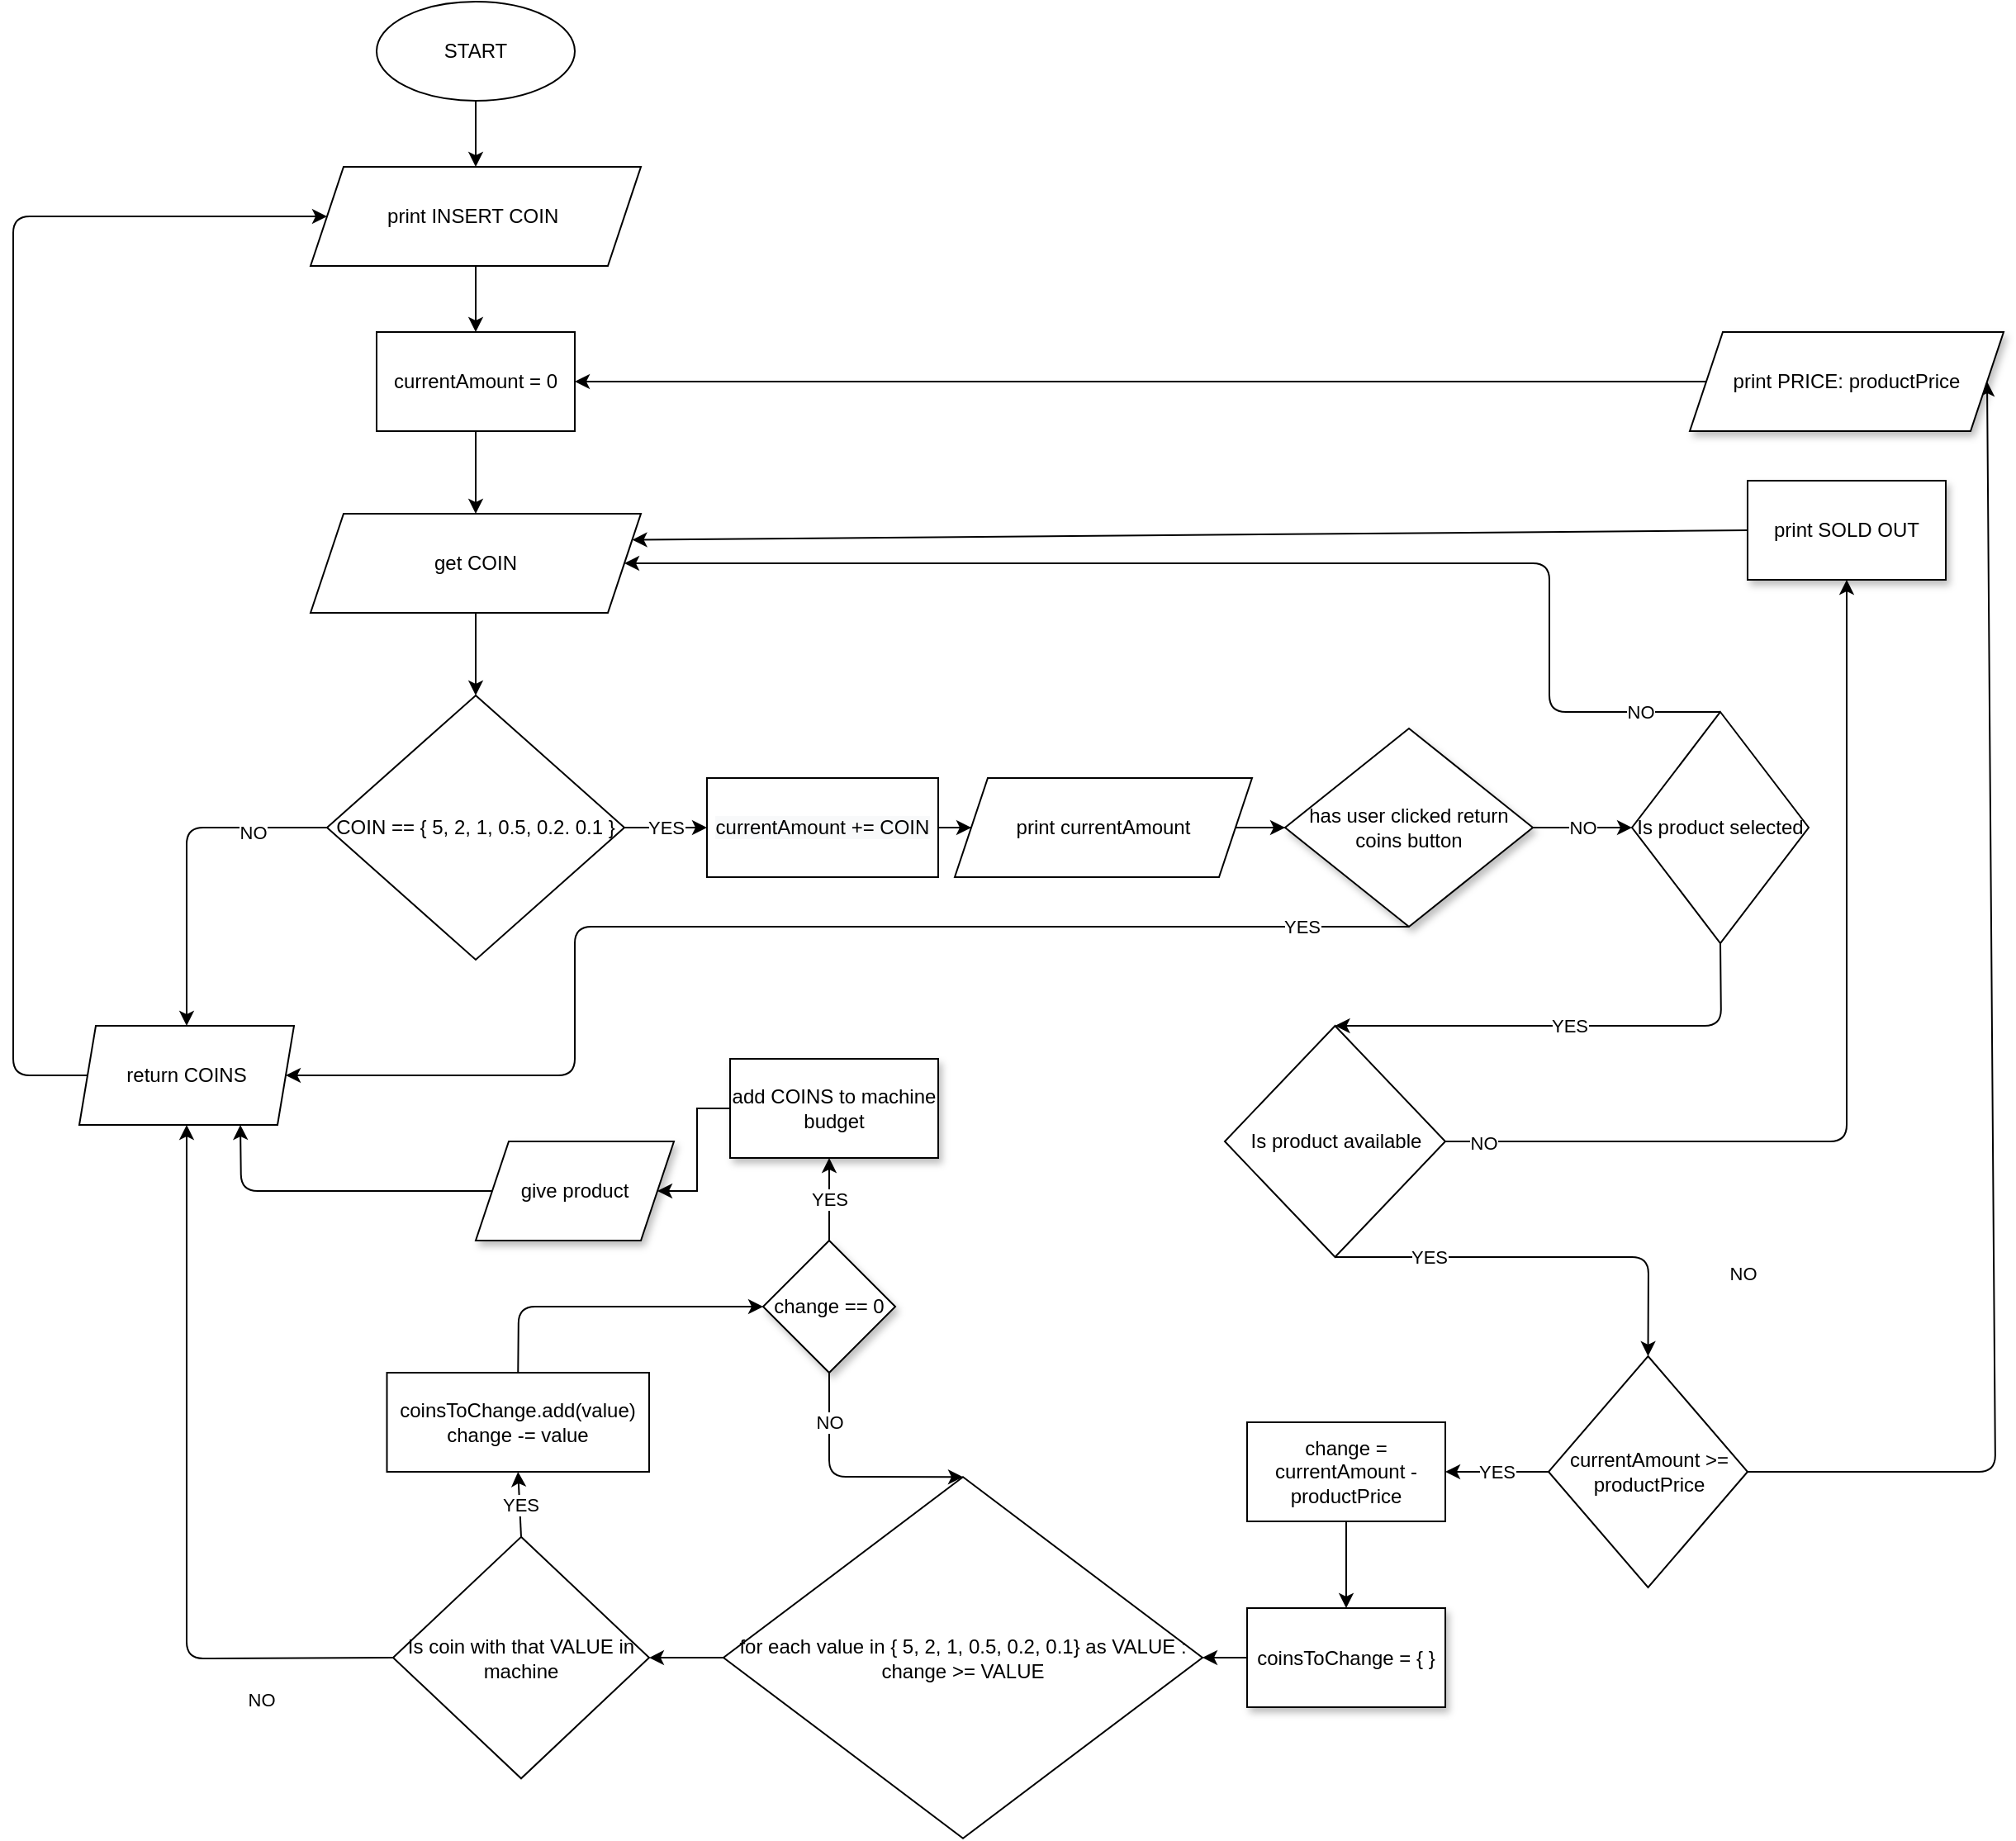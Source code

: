 <mxfile version="13.6.2" type="github">
  <diagram id="C5RBs43oDa-KdzZeNtuy" name="Page-1">
    <mxGraphModel dx="2019" dy="582" grid="1" gridSize="10" guides="1" tooltips="1" connect="1" arrows="1" fold="1" page="1" pageScale="1" pageWidth="827" pageHeight="1169" math="0" shadow="0">
      <root>
        <mxCell id="WIyWlLk6GJQsqaUBKTNV-0" />
        <mxCell id="WIyWlLk6GJQsqaUBKTNV-1" parent="WIyWlLk6GJQsqaUBKTNV-0" />
        <mxCell id="r75jW0JB1b5-8rUYqXUx-0" value="START" style="ellipse;whiteSpace=wrap;html=1;" vertex="1" parent="WIyWlLk6GJQsqaUBKTNV-1">
          <mxGeometry x="190" y="10" width="120" height="60" as="geometry" />
        </mxCell>
        <mxCell id="r75jW0JB1b5-8rUYqXUx-1" value="" style="endArrow=classic;html=1;exitX=0.5;exitY=1;exitDx=0;exitDy=0;entryX=0.5;entryY=0;entryDx=0;entryDy=0;" edge="1" parent="WIyWlLk6GJQsqaUBKTNV-1" source="r75jW0JB1b5-8rUYqXUx-0" target="r75jW0JB1b5-8rUYqXUx-2">
          <mxGeometry width="50" height="50" relative="1" as="geometry">
            <mxPoint x="230" y="150" as="sourcePoint" />
            <mxPoint x="220" y="140" as="targetPoint" />
          </mxGeometry>
        </mxCell>
        <mxCell id="r75jW0JB1b5-8rUYqXUx-2" value="print INSERT COIN&amp;nbsp;" style="shape=parallelogram;perimeter=parallelogramPerimeter;whiteSpace=wrap;html=1;fixedSize=1;" vertex="1" parent="WIyWlLk6GJQsqaUBKTNV-1">
          <mxGeometry x="150" y="110" width="200" height="60" as="geometry" />
        </mxCell>
        <mxCell id="r75jW0JB1b5-8rUYqXUx-3" value="get COIN" style="shape=parallelogram;perimeter=parallelogramPerimeter;whiteSpace=wrap;html=1;fixedSize=1;" vertex="1" parent="WIyWlLk6GJQsqaUBKTNV-1">
          <mxGeometry x="150" y="320" width="200" height="60" as="geometry" />
        </mxCell>
        <mxCell id="r75jW0JB1b5-8rUYqXUx-4" value="" style="endArrow=classic;html=1;exitX=0.5;exitY=1;exitDx=0;exitDy=0;entryX=0.5;entryY=0;entryDx=0;entryDy=0;" edge="1" parent="WIyWlLk6GJQsqaUBKTNV-1" source="r75jW0JB1b5-8rUYqXUx-2" target="r75jW0JB1b5-8rUYqXUx-23">
          <mxGeometry width="50" height="50" relative="1" as="geometry">
            <mxPoint x="240" y="200" as="sourcePoint" />
            <mxPoint x="260" y="230" as="targetPoint" />
          </mxGeometry>
        </mxCell>
        <mxCell id="r75jW0JB1b5-8rUYqXUx-5" value="COIN == { 5, 2, 1, 0.5, 0.2. 0.1 }" style="rhombus;whiteSpace=wrap;html=1;" vertex="1" parent="WIyWlLk6GJQsqaUBKTNV-1">
          <mxGeometry x="160" y="430" width="180" height="160" as="geometry" />
        </mxCell>
        <mxCell id="r75jW0JB1b5-8rUYqXUx-7" value="" style="endArrow=classic;html=1;exitX=0.5;exitY=1;exitDx=0;exitDy=0;entryX=0.5;entryY=0;entryDx=0;entryDy=0;" edge="1" parent="WIyWlLk6GJQsqaUBKTNV-1" source="r75jW0JB1b5-8rUYqXUx-3" target="r75jW0JB1b5-8rUYqXUx-5">
          <mxGeometry width="50" height="50" relative="1" as="geometry">
            <mxPoint x="380" y="440" as="sourcePoint" />
            <mxPoint x="430" y="390" as="targetPoint" />
          </mxGeometry>
        </mxCell>
        <mxCell id="r75jW0JB1b5-8rUYqXUx-10" value="" style="endArrow=classic;html=1;entryX=0;entryY=0.5;entryDx=0;entryDy=0;exitX=1;exitY=0.5;exitDx=0;exitDy=0;" edge="1" parent="WIyWlLk6GJQsqaUBKTNV-1" source="r75jW0JB1b5-8rUYqXUx-5" target="r75jW0JB1b5-8rUYqXUx-26">
          <mxGeometry relative="1" as="geometry">
            <mxPoint x="360" y="510" as="sourcePoint" />
            <mxPoint x="460" y="510" as="targetPoint" />
            <Array as="points" />
          </mxGeometry>
        </mxCell>
        <mxCell id="r75jW0JB1b5-8rUYqXUx-11" value="YES" style="edgeLabel;resizable=0;html=1;align=center;verticalAlign=middle;" connectable="0" vertex="1" parent="r75jW0JB1b5-8rUYqXUx-10">
          <mxGeometry relative="1" as="geometry" />
        </mxCell>
        <mxCell id="r75jW0JB1b5-8rUYqXUx-20" value="" style="endArrow=classic;html=1;entryX=0.5;entryY=0;entryDx=0;entryDy=0;" edge="1" parent="WIyWlLk6GJQsqaUBKTNV-1" target="r75jW0JB1b5-8rUYqXUx-22">
          <mxGeometry relative="1" as="geometry">
            <mxPoint x="160" y="510" as="sourcePoint" />
            <mxPoint x="80" y="720" as="targetPoint" />
            <Array as="points">
              <mxPoint x="75" y="510" />
              <mxPoint x="75" y="530" />
            </Array>
          </mxGeometry>
        </mxCell>
        <mxCell id="r75jW0JB1b5-8rUYqXUx-21" value="NO" style="edgeLabel;resizable=0;html=1;align=center;verticalAlign=middle;" connectable="0" vertex="1" parent="r75jW0JB1b5-8rUYqXUx-20">
          <mxGeometry relative="1" as="geometry">
            <mxPoint x="40" y="-15" as="offset" />
          </mxGeometry>
        </mxCell>
        <mxCell id="r75jW0JB1b5-8rUYqXUx-22" value="return COINS" style="shape=parallelogram;perimeter=parallelogramPerimeter;whiteSpace=wrap;html=1;fixedSize=1;size=10;" vertex="1" parent="WIyWlLk6GJQsqaUBKTNV-1">
          <mxGeometry x="10" y="630" width="130" height="60" as="geometry" />
        </mxCell>
        <mxCell id="r75jW0JB1b5-8rUYqXUx-25" value="" style="edgeStyle=orthogonalEdgeStyle;rounded=0;orthogonalLoop=1;jettySize=auto;html=1;" edge="1" parent="WIyWlLk6GJQsqaUBKTNV-1" source="r75jW0JB1b5-8rUYqXUx-23" target="r75jW0JB1b5-8rUYqXUx-3">
          <mxGeometry relative="1" as="geometry" />
        </mxCell>
        <mxCell id="r75jW0JB1b5-8rUYqXUx-23" value="currentAmount = 0" style="rounded=0;whiteSpace=wrap;html=1;" vertex="1" parent="WIyWlLk6GJQsqaUBKTNV-1">
          <mxGeometry x="190" y="210" width="120" height="60" as="geometry" />
        </mxCell>
        <mxCell id="r75jW0JB1b5-8rUYqXUx-28" value="" style="edgeStyle=orthogonalEdgeStyle;rounded=0;orthogonalLoop=1;jettySize=auto;html=1;" edge="1" parent="WIyWlLk6GJQsqaUBKTNV-1" source="r75jW0JB1b5-8rUYqXUx-26" target="r75jW0JB1b5-8rUYqXUx-27">
          <mxGeometry relative="1" as="geometry" />
        </mxCell>
        <mxCell id="r75jW0JB1b5-8rUYqXUx-26" value="&lt;span style=&quot;color: rgb(0 , 0 , 0) ; font-family: &amp;#34;helvetica&amp;#34; ; font-size: 12px ; font-style: normal ; font-weight: 400 ; letter-spacing: normal ; text-align: center ; text-indent: 0px ; text-transform: none ; word-spacing: 0px ; background-color: rgb(248 , 249 , 250) ; display: inline ; float: none&quot;&gt;currentAmount += COIN&lt;/span&gt;" style="rounded=0;whiteSpace=wrap;html=1;" vertex="1" parent="WIyWlLk6GJQsqaUBKTNV-1">
          <mxGeometry x="390" y="480" width="140" height="60" as="geometry" />
        </mxCell>
        <mxCell id="r75jW0JB1b5-8rUYqXUx-57" value="" style="edgeStyle=orthogonalEdgeStyle;rounded=0;orthogonalLoop=1;jettySize=auto;html=1;" edge="1" parent="WIyWlLk6GJQsqaUBKTNV-1" source="r75jW0JB1b5-8rUYqXUx-27" target="r75jW0JB1b5-8rUYqXUx-52">
          <mxGeometry relative="1" as="geometry" />
        </mxCell>
        <mxCell id="r75jW0JB1b5-8rUYqXUx-27" value="print currentAmount" style="shape=parallelogram;perimeter=parallelogramPerimeter;whiteSpace=wrap;html=1;fixedSize=1;rounded=0;" vertex="1" parent="WIyWlLk6GJQsqaUBKTNV-1">
          <mxGeometry x="540" y="480" width="180" height="60" as="geometry" />
        </mxCell>
        <mxCell id="r75jW0JB1b5-8rUYqXUx-30" value="Is product selected" style="rhombus;whiteSpace=wrap;html=1;rounded=0;" vertex="1" parent="WIyWlLk6GJQsqaUBKTNV-1">
          <mxGeometry x="950" y="440" width="107" height="140" as="geometry" />
        </mxCell>
        <mxCell id="r75jW0JB1b5-8rUYqXUx-34" value="" style="endArrow=classic;html=1;entryX=1;entryY=0.5;entryDx=0;entryDy=0;exitX=0.5;exitY=0;exitDx=0;exitDy=0;" edge="1" parent="WIyWlLk6GJQsqaUBKTNV-1" source="r75jW0JB1b5-8rUYqXUx-30" target="r75jW0JB1b5-8rUYqXUx-3">
          <mxGeometry relative="1" as="geometry">
            <mxPoint x="770" y="400" as="sourcePoint" />
            <mxPoint x="630" y="400" as="targetPoint" />
            <Array as="points">
              <mxPoint x="900" y="440" />
              <mxPoint x="900" y="350" />
            </Array>
          </mxGeometry>
        </mxCell>
        <mxCell id="r75jW0JB1b5-8rUYqXUx-35" value="NO" style="edgeLabel;resizable=0;html=1;align=center;verticalAlign=middle;" connectable="0" vertex="1" parent="r75jW0JB1b5-8rUYqXUx-34">
          <mxGeometry relative="1" as="geometry">
            <mxPoint x="238.5" y="90" as="offset" />
          </mxGeometry>
        </mxCell>
        <mxCell id="r75jW0JB1b5-8rUYqXUx-38" value="currentAmount &amp;gt;= productPrice" style="rhombus;whiteSpace=wrap;html=1;" vertex="1" parent="WIyWlLk6GJQsqaUBKTNV-1">
          <mxGeometry x="899.5" y="830" width="120.5" height="140" as="geometry" />
        </mxCell>
        <mxCell id="r75jW0JB1b5-8rUYqXUx-40" value="" style="endArrow=classic;html=1;exitX=1;exitY=0.5;exitDx=0;exitDy=0;entryX=1;entryY=0.5;entryDx=0;entryDy=0;" edge="1" parent="WIyWlLk6GJQsqaUBKTNV-1" source="r75jW0JB1b5-8rUYqXUx-38" target="r75jW0JB1b5-8rUYqXUx-42">
          <mxGeometry relative="1" as="geometry">
            <mxPoint x="980" y="690" as="sourcePoint" />
            <mxPoint x="930" y="280" as="targetPoint" />
            <Array as="points">
              <mxPoint x="1170" y="900" />
            </Array>
          </mxGeometry>
        </mxCell>
        <mxCell id="r75jW0JB1b5-8rUYqXUx-41" value="NO" style="edgeLabel;resizable=0;html=1;align=center;verticalAlign=middle;" connectable="0" vertex="1" parent="r75jW0JB1b5-8rUYqXUx-40">
          <mxGeometry relative="1" as="geometry">
            <mxPoint x="-151.5" y="134.99" as="offset" />
          </mxGeometry>
        </mxCell>
        <mxCell id="r75jW0JB1b5-8rUYqXUx-42" value="print PRICE: productPrice" style="shape=parallelogram;perimeter=parallelogramPerimeter;whiteSpace=wrap;html=1;fixedSize=1;shadow=1;" vertex="1" parent="WIyWlLk6GJQsqaUBKTNV-1">
          <mxGeometry x="985" y="210" width="190" height="60" as="geometry" />
        </mxCell>
        <mxCell id="r75jW0JB1b5-8rUYqXUx-44" value="" style="endArrow=classic;html=1;exitX=0;exitY=0.5;exitDx=0;exitDy=0;entryX=0;entryY=0.5;entryDx=0;entryDy=0;" edge="1" parent="WIyWlLk6GJQsqaUBKTNV-1" source="r75jW0JB1b5-8rUYqXUx-22" target="r75jW0JB1b5-8rUYqXUx-2">
          <mxGeometry width="50" height="50" relative="1" as="geometry">
            <mxPoint x="20" y="480" as="sourcePoint" />
            <mxPoint x="70" y="430" as="targetPoint" />
            <Array as="points">
              <mxPoint x="-30" y="660" />
              <mxPoint x="-30" y="140" />
            </Array>
          </mxGeometry>
        </mxCell>
        <mxCell id="r75jW0JB1b5-8rUYqXUx-45" value="" style="endArrow=classic;html=1;exitX=0;exitY=0.5;exitDx=0;exitDy=0;" edge="1" parent="WIyWlLk6GJQsqaUBKTNV-1" source="r75jW0JB1b5-8rUYqXUx-38" target="r75jW0JB1b5-8rUYqXUx-49">
          <mxGeometry relative="1" as="geometry">
            <mxPoint x="600" y="902" as="sourcePoint" />
            <mxPoint x="680" y="902.5" as="targetPoint" />
          </mxGeometry>
        </mxCell>
        <mxCell id="r75jW0JB1b5-8rUYqXUx-46" value="YES" style="edgeLabel;resizable=0;html=1;align=center;verticalAlign=middle;" connectable="0" vertex="1" parent="r75jW0JB1b5-8rUYqXUx-45">
          <mxGeometry relative="1" as="geometry" />
        </mxCell>
        <mxCell id="r75jW0JB1b5-8rUYqXUx-67" value="" style="edgeStyle=orthogonalEdgeStyle;rounded=0;orthogonalLoop=1;jettySize=auto;html=1;" edge="1" parent="WIyWlLk6GJQsqaUBKTNV-1" source="r75jW0JB1b5-8rUYqXUx-49" target="r75jW0JB1b5-8rUYqXUx-66">
          <mxGeometry relative="1" as="geometry" />
        </mxCell>
        <mxCell id="r75jW0JB1b5-8rUYqXUx-49" value="change = currentAmount - productPrice" style="rounded=0;whiteSpace=wrap;html=1;" vertex="1" parent="WIyWlLk6GJQsqaUBKTNV-1">
          <mxGeometry x="717" y="870" width="120" height="60" as="geometry" />
        </mxCell>
        <mxCell id="r75jW0JB1b5-8rUYqXUx-93" value="" style="edgeStyle=orthogonalEdgeStyle;rounded=0;orthogonalLoop=1;jettySize=auto;html=1;" edge="1" parent="WIyWlLk6GJQsqaUBKTNV-1" source="r75jW0JB1b5-8rUYqXUx-50" target="r75jW0JB1b5-8rUYqXUx-92">
          <mxGeometry relative="1" as="geometry" />
        </mxCell>
        <mxCell id="r75jW0JB1b5-8rUYqXUx-50" value="for each value in { 5, 2, 1, 0.5, 0.2, 0.1} as VALUE :&lt;br&gt;change &amp;gt;= VALUE" style="rhombus;whiteSpace=wrap;html=1;rounded=0;" vertex="1" parent="WIyWlLk6GJQsqaUBKTNV-1">
          <mxGeometry x="400" y="903.13" width="290" height="218.75" as="geometry" />
        </mxCell>
        <mxCell id="r75jW0JB1b5-8rUYqXUx-52" value="has user clicked return coins button" style="rhombus;whiteSpace=wrap;html=1;shadow=1;" vertex="1" parent="WIyWlLk6GJQsqaUBKTNV-1">
          <mxGeometry x="740" y="450" width="150" height="120" as="geometry" />
        </mxCell>
        <mxCell id="r75jW0JB1b5-8rUYqXUx-54" value="" style="endArrow=classic;html=1;entryX=0;entryY=0.5;entryDx=0;entryDy=0;exitX=1;exitY=0.5;exitDx=0;exitDy=0;" edge="1" parent="WIyWlLk6GJQsqaUBKTNV-1" source="r75jW0JB1b5-8rUYqXUx-52" target="r75jW0JB1b5-8rUYqXUx-30">
          <mxGeometry relative="1" as="geometry">
            <mxPoint x="390" y="550" as="sourcePoint" />
            <mxPoint x="550" y="550" as="targetPoint" />
          </mxGeometry>
        </mxCell>
        <mxCell id="r75jW0JB1b5-8rUYqXUx-55" value="NO" style="edgeLabel;resizable=0;html=1;align=center;verticalAlign=middle;" connectable="0" vertex="1" parent="r75jW0JB1b5-8rUYqXUx-54">
          <mxGeometry relative="1" as="geometry" />
        </mxCell>
        <mxCell id="r75jW0JB1b5-8rUYqXUx-58" value="" style="endArrow=classic;html=1;entryX=1;entryY=0.5;entryDx=0;entryDy=0;exitX=0.5;exitY=1;exitDx=0;exitDy=0;" edge="1" parent="WIyWlLk6GJQsqaUBKTNV-1" source="r75jW0JB1b5-8rUYqXUx-52" target="r75jW0JB1b5-8rUYqXUx-22">
          <mxGeometry relative="1" as="geometry">
            <mxPoint x="390" y="550" as="sourcePoint" />
            <mxPoint x="550" y="550" as="targetPoint" />
            <Array as="points">
              <mxPoint x="310" y="570" />
              <mxPoint x="310" y="660" />
            </Array>
          </mxGeometry>
        </mxCell>
        <mxCell id="r75jW0JB1b5-8rUYqXUx-59" value="YES" style="edgeLabel;resizable=0;html=1;align=center;verticalAlign=middle;" connectable="0" vertex="1" parent="r75jW0JB1b5-8rUYqXUx-58">
          <mxGeometry relative="1" as="geometry">
            <mxPoint x="320" as="offset" />
          </mxGeometry>
        </mxCell>
        <mxCell id="r75jW0JB1b5-8rUYqXUx-61" value="coinsToChange.add(value)&lt;br&gt;change -= value" style="whiteSpace=wrap;html=1;rounded=0;" vertex="1" parent="WIyWlLk6GJQsqaUBKTNV-1">
          <mxGeometry x="196.25" y="840" width="158.75" height="60" as="geometry" />
        </mxCell>
        <mxCell id="r75jW0JB1b5-8rUYqXUx-63" value="" style="endArrow=classic;html=1;entryX=0.5;entryY=1;entryDx=0;entryDy=0;exitX=0.5;exitY=0;exitDx=0;exitDy=0;" edge="1" parent="WIyWlLk6GJQsqaUBKTNV-1" source="r75jW0JB1b5-8rUYqXUx-92" target="r75jW0JB1b5-8rUYqXUx-61">
          <mxGeometry relative="1" as="geometry">
            <mxPoint x="100" y="830" as="sourcePoint" />
            <mxPoint x="171.25" y="742.5" as="targetPoint" />
          </mxGeometry>
        </mxCell>
        <mxCell id="r75jW0JB1b5-8rUYqXUx-64" value="YES" style="edgeLabel;resizable=0;html=1;align=center;verticalAlign=middle;" connectable="0" vertex="1" parent="r75jW0JB1b5-8rUYqXUx-63">
          <mxGeometry relative="1" as="geometry" />
        </mxCell>
        <mxCell id="r75jW0JB1b5-8rUYqXUx-68" value="" style="edgeStyle=orthogonalEdgeStyle;rounded=0;orthogonalLoop=1;jettySize=auto;html=1;" edge="1" parent="WIyWlLk6GJQsqaUBKTNV-1" source="r75jW0JB1b5-8rUYqXUx-66" target="r75jW0JB1b5-8rUYqXUx-50">
          <mxGeometry relative="1" as="geometry" />
        </mxCell>
        <mxCell id="r75jW0JB1b5-8rUYqXUx-66" value="coinsToChange = { }" style="rounded=0;whiteSpace=wrap;html=1;shadow=1;" vertex="1" parent="WIyWlLk6GJQsqaUBKTNV-1">
          <mxGeometry x="717" y="982.5" width="120" height="60" as="geometry" />
        </mxCell>
        <mxCell id="r75jW0JB1b5-8rUYqXUx-71" value="Is product available" style="rhombus;whiteSpace=wrap;html=1;rounded=0;" vertex="1" parent="WIyWlLk6GJQsqaUBKTNV-1">
          <mxGeometry x="703.5" y="630" width="133.5" height="140" as="geometry" />
        </mxCell>
        <mxCell id="r75jW0JB1b5-8rUYqXUx-73" value="" style="endArrow=classic;html=1;entryX=0.5;entryY=0;entryDx=0;entryDy=0;exitX=0.5;exitY=1;exitDx=0;exitDy=0;" edge="1" parent="WIyWlLk6GJQsqaUBKTNV-1" source="r75jW0JB1b5-8rUYqXUx-30" target="r75jW0JB1b5-8rUYqXUx-71">
          <mxGeometry relative="1" as="geometry">
            <mxPoint x="740" y="620" as="sourcePoint" />
            <mxPoint x="900" y="620" as="targetPoint" />
            <Array as="points">
              <mxPoint x="1004" y="630" />
            </Array>
          </mxGeometry>
        </mxCell>
        <mxCell id="r75jW0JB1b5-8rUYqXUx-74" value="YES" style="edgeLabel;resizable=0;html=1;align=center;verticalAlign=middle;" connectable="0" vertex="1" parent="r75jW0JB1b5-8rUYqXUx-73">
          <mxGeometry relative="1" as="geometry" />
        </mxCell>
        <mxCell id="r75jW0JB1b5-8rUYqXUx-80" value="print SOLD OUT" style="rounded=0;whiteSpace=wrap;html=1;shadow=1;" vertex="1" parent="WIyWlLk6GJQsqaUBKTNV-1">
          <mxGeometry x="1020" y="300" width="120" height="60" as="geometry" />
        </mxCell>
        <mxCell id="r75jW0JB1b5-8rUYqXUx-82" value="" style="endArrow=classic;html=1;entryX=0.5;entryY=1;entryDx=0;entryDy=0;exitX=1;exitY=0.5;exitDx=0;exitDy=0;" edge="1" parent="WIyWlLk6GJQsqaUBKTNV-1" source="r75jW0JB1b5-8rUYqXUx-71" target="r75jW0JB1b5-8rUYqXUx-80">
          <mxGeometry relative="1" as="geometry">
            <mxPoint x="740" y="600" as="sourcePoint" />
            <mxPoint x="900" y="600" as="targetPoint" />
            <Array as="points">
              <mxPoint x="1080" y="700" />
            </Array>
          </mxGeometry>
        </mxCell>
        <mxCell id="r75jW0JB1b5-8rUYqXUx-83" value="NO" style="edgeLabel;resizable=0;html=1;align=center;verticalAlign=middle;" connectable="0" vertex="1" parent="r75jW0JB1b5-8rUYqXUx-82">
          <mxGeometry relative="1" as="geometry">
            <mxPoint x="-220" y="49" as="offset" />
          </mxGeometry>
        </mxCell>
        <mxCell id="r75jW0JB1b5-8rUYqXUx-87" value="" style="endArrow=classic;html=1;entryX=1;entryY=0.25;entryDx=0;entryDy=0;exitX=0;exitY=0.5;exitDx=0;exitDy=0;" edge="1" parent="WIyWlLk6GJQsqaUBKTNV-1" source="r75jW0JB1b5-8rUYqXUx-80" target="r75jW0JB1b5-8rUYqXUx-3">
          <mxGeometry width="50" height="50" relative="1" as="geometry">
            <mxPoint x="790" y="420" as="sourcePoint" />
            <mxPoint x="840" y="370" as="targetPoint" />
          </mxGeometry>
        </mxCell>
        <mxCell id="r75jW0JB1b5-8rUYqXUx-88" value="" style="endArrow=classic;html=1;entryX=0.5;entryY=0;entryDx=0;entryDy=0;exitX=0.5;exitY=1;exitDx=0;exitDy=0;" edge="1" parent="WIyWlLk6GJQsqaUBKTNV-1" source="r75jW0JB1b5-8rUYqXUx-71" target="r75jW0JB1b5-8rUYqXUx-38">
          <mxGeometry relative="1" as="geometry">
            <mxPoint x="973.5" y="810" as="sourcePoint" />
            <mxPoint x="900" y="740" as="targetPoint" />
            <Array as="points">
              <mxPoint x="960" y="770" />
            </Array>
          </mxGeometry>
        </mxCell>
        <mxCell id="r75jW0JB1b5-8rUYqXUx-89" value="YES" style="edgeLabel;resizable=0;html=1;align=center;verticalAlign=middle;rotation=0;" connectable="0" vertex="1" parent="r75jW0JB1b5-8rUYqXUx-88">
          <mxGeometry relative="1" as="geometry">
            <mxPoint x="-68.25" as="offset" />
          </mxGeometry>
        </mxCell>
        <mxCell id="r75jW0JB1b5-8rUYqXUx-92" value="Is coin with that VALUE in machine" style="rhombus;whiteSpace=wrap;html=1;rounded=0;" vertex="1" parent="WIyWlLk6GJQsqaUBKTNV-1">
          <mxGeometry x="200" y="939.38" width="155" height="146.26" as="geometry" />
        </mxCell>
        <mxCell id="r75jW0JB1b5-8rUYqXUx-98" value="change == 0" style="rhombus;whiteSpace=wrap;html=1;shadow=1;" vertex="1" parent="WIyWlLk6GJQsqaUBKTNV-1">
          <mxGeometry x="424" y="760" width="80" height="80" as="geometry" />
        </mxCell>
        <mxCell id="r75jW0JB1b5-8rUYqXUx-99" value="" style="endArrow=classic;html=1;exitX=0.5;exitY=0;exitDx=0;exitDy=0;" edge="1" parent="WIyWlLk6GJQsqaUBKTNV-1" source="r75jW0JB1b5-8rUYqXUx-98">
          <mxGeometry relative="1" as="geometry">
            <mxPoint x="380" y="830" as="sourcePoint" />
            <mxPoint x="464" y="710" as="targetPoint" />
          </mxGeometry>
        </mxCell>
        <mxCell id="r75jW0JB1b5-8rUYqXUx-100" value="YES" style="edgeLabel;resizable=0;html=1;align=center;verticalAlign=middle;" connectable="0" vertex="1" parent="r75jW0JB1b5-8rUYqXUx-99">
          <mxGeometry relative="1" as="geometry" />
        </mxCell>
        <mxCell id="r75jW0JB1b5-8rUYqXUx-102" value="" style="endArrow=classic;html=1;entryX=0.5;entryY=0;entryDx=0;entryDy=0;exitX=0.5;exitY=1;exitDx=0;exitDy=0;" edge="1" parent="WIyWlLk6GJQsqaUBKTNV-1" source="r75jW0JB1b5-8rUYqXUx-98" target="r75jW0JB1b5-8rUYqXUx-50">
          <mxGeometry relative="1" as="geometry">
            <mxPoint x="380" y="830" as="sourcePoint" />
            <mxPoint x="540" y="830" as="targetPoint" />
            <Array as="points">
              <mxPoint x="464" y="903" />
            </Array>
          </mxGeometry>
        </mxCell>
        <mxCell id="r75jW0JB1b5-8rUYqXUx-103" value="NO" style="edgeLabel;resizable=0;html=1;align=center;verticalAlign=middle;" connectable="0" vertex="1" parent="r75jW0JB1b5-8rUYqXUx-102">
          <mxGeometry relative="1" as="geometry">
            <mxPoint x="-9" y="-33.01" as="offset" />
          </mxGeometry>
        </mxCell>
        <mxCell id="r75jW0JB1b5-8rUYqXUx-107" value="" style="endArrow=classic;html=1;entryX=0.5;entryY=1;entryDx=0;entryDy=0;exitX=0;exitY=0.5;exitDx=0;exitDy=0;" edge="1" parent="WIyWlLk6GJQsqaUBKTNV-1" source="r75jW0JB1b5-8rUYqXUx-92" target="r75jW0JB1b5-8rUYqXUx-22">
          <mxGeometry relative="1" as="geometry">
            <mxPoint x="330" y="830" as="sourcePoint" />
            <mxPoint x="52.5" y="1012.51" as="targetPoint" />
            <Array as="points">
              <mxPoint x="75" y="1013" />
            </Array>
          </mxGeometry>
        </mxCell>
        <mxCell id="r75jW0JB1b5-8rUYqXUx-108" value="NO" style="edgeLabel;resizable=0;html=1;align=center;verticalAlign=middle;" connectable="0" vertex="1" parent="r75jW0JB1b5-8rUYqXUx-107">
          <mxGeometry relative="1" as="geometry">
            <mxPoint x="45" y="123.5" as="offset" />
          </mxGeometry>
        </mxCell>
        <mxCell id="r75jW0JB1b5-8rUYqXUx-110" value="" style="endArrow=classic;html=1;entryX=0;entryY=0.5;entryDx=0;entryDy=0;exitX=0.5;exitY=0;exitDx=0;exitDy=0;" edge="1" parent="WIyWlLk6GJQsqaUBKTNV-1" source="r75jW0JB1b5-8rUYqXUx-61" target="r75jW0JB1b5-8rUYqXUx-98">
          <mxGeometry width="50" height="50" relative="1" as="geometry">
            <mxPoint x="570" y="950" as="sourcePoint" />
            <mxPoint x="620" y="900" as="targetPoint" />
            <Array as="points">
              <mxPoint x="276" y="800" />
            </Array>
          </mxGeometry>
        </mxCell>
        <mxCell id="r75jW0JB1b5-8rUYqXUx-113" value="" style="edgeStyle=orthogonalEdgeStyle;rounded=0;orthogonalLoop=1;jettySize=auto;html=1;" edge="1" parent="WIyWlLk6GJQsqaUBKTNV-1" source="r75jW0JB1b5-8rUYqXUx-111" target="r75jW0JB1b5-8rUYqXUx-112">
          <mxGeometry relative="1" as="geometry" />
        </mxCell>
        <mxCell id="r75jW0JB1b5-8rUYqXUx-111" value="add COINS to machine budget" style="rounded=0;whiteSpace=wrap;html=1;shadow=1;" vertex="1" parent="WIyWlLk6GJQsqaUBKTNV-1">
          <mxGeometry x="404" y="650" width="126" height="60" as="geometry" />
        </mxCell>
        <mxCell id="r75jW0JB1b5-8rUYqXUx-112" value="give product" style="shape=parallelogram;perimeter=parallelogramPerimeter;whiteSpace=wrap;html=1;fixedSize=1;rounded=0;shadow=1;" vertex="1" parent="WIyWlLk6GJQsqaUBKTNV-1">
          <mxGeometry x="250" y="700" width="120" height="60" as="geometry" />
        </mxCell>
        <mxCell id="r75jW0JB1b5-8rUYqXUx-116" value="" style="endArrow=classic;html=1;exitX=0;exitY=0.5;exitDx=0;exitDy=0;entryX=1;entryY=0.5;entryDx=0;entryDy=0;" edge="1" parent="WIyWlLk6GJQsqaUBKTNV-1" source="r75jW0JB1b5-8rUYqXUx-42" target="r75jW0JB1b5-8rUYqXUx-23">
          <mxGeometry width="50" height="50" relative="1" as="geometry">
            <mxPoint x="540" y="440" as="sourcePoint" />
            <mxPoint x="590" y="390" as="targetPoint" />
          </mxGeometry>
        </mxCell>
        <mxCell id="r75jW0JB1b5-8rUYqXUx-117" value="" style="endArrow=classic;html=1;entryX=0.75;entryY=1;entryDx=0;entryDy=0;" edge="1" parent="WIyWlLk6GJQsqaUBKTNV-1" source="r75jW0JB1b5-8rUYqXUx-112" target="r75jW0JB1b5-8rUYqXUx-22">
          <mxGeometry width="50" height="50" relative="1" as="geometry">
            <mxPoint x="540" y="840" as="sourcePoint" />
            <mxPoint x="590" y="790" as="targetPoint" />
            <Array as="points">
              <mxPoint x="108" y="730" />
            </Array>
          </mxGeometry>
        </mxCell>
      </root>
    </mxGraphModel>
  </diagram>
</mxfile>
